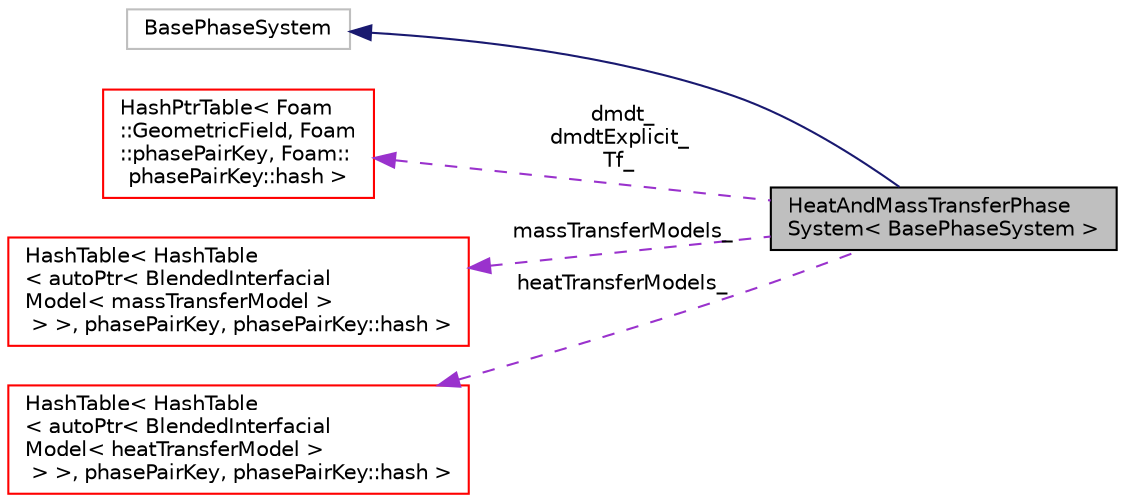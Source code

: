 digraph "HeatAndMassTransferPhaseSystem&lt; BasePhaseSystem &gt;"
{
  bgcolor="transparent";
  edge [fontname="Helvetica",fontsize="10",labelfontname="Helvetica",labelfontsize="10"];
  node [fontname="Helvetica",fontsize="10",shape=record];
  rankdir="LR";
  Node1 [label="HeatAndMassTransferPhase\lSystem\< BasePhaseSystem \>",height=0.2,width=0.4,color="black", fillcolor="grey75", style="filled", fontcolor="black"];
  Node2 -> Node1 [dir="back",color="midnightblue",fontsize="10",style="solid",fontname="Helvetica"];
  Node2 [label="BasePhaseSystem",height=0.2,width=0.4,color="grey75"];
  Node3 -> Node1 [dir="back",color="darkorchid3",fontsize="10",style="dashed",label=" dmdt_\ndmdtExplicit_\nTf_" ,fontname="Helvetica"];
  Node3 [label="HashPtrTable\< Foam\l::GeometricField, Foam\l::phasePairKey, Foam::\lphasePairKey::hash \>",height=0.2,width=0.4,color="red",URL="$a00991.html"];
  Node4 -> Node1 [dir="back",color="darkorchid3",fontsize="10",style="dashed",label=" massTransferModels_" ,fontname="Helvetica"];
  Node4 [label="HashTable\< HashTable\l\< autoPtr\< BlendedInterfacial\lModel\< massTransferModel \>\l \> \>, phasePairKey, phasePairKey::hash \>",height=0.2,width=0.4,color="red",URL="$a00994.html"];
  Node5 -> Node1 [dir="back",color="darkorchid3",fontsize="10",style="dashed",label=" heatTransferModels_" ,fontname="Helvetica"];
  Node5 [label="HashTable\< HashTable\l\< autoPtr\< BlendedInterfacial\lModel\< heatTransferModel \>\l \> \>, phasePairKey, phasePairKey::hash \>",height=0.2,width=0.4,color="red",URL="$a00994.html"];
}
